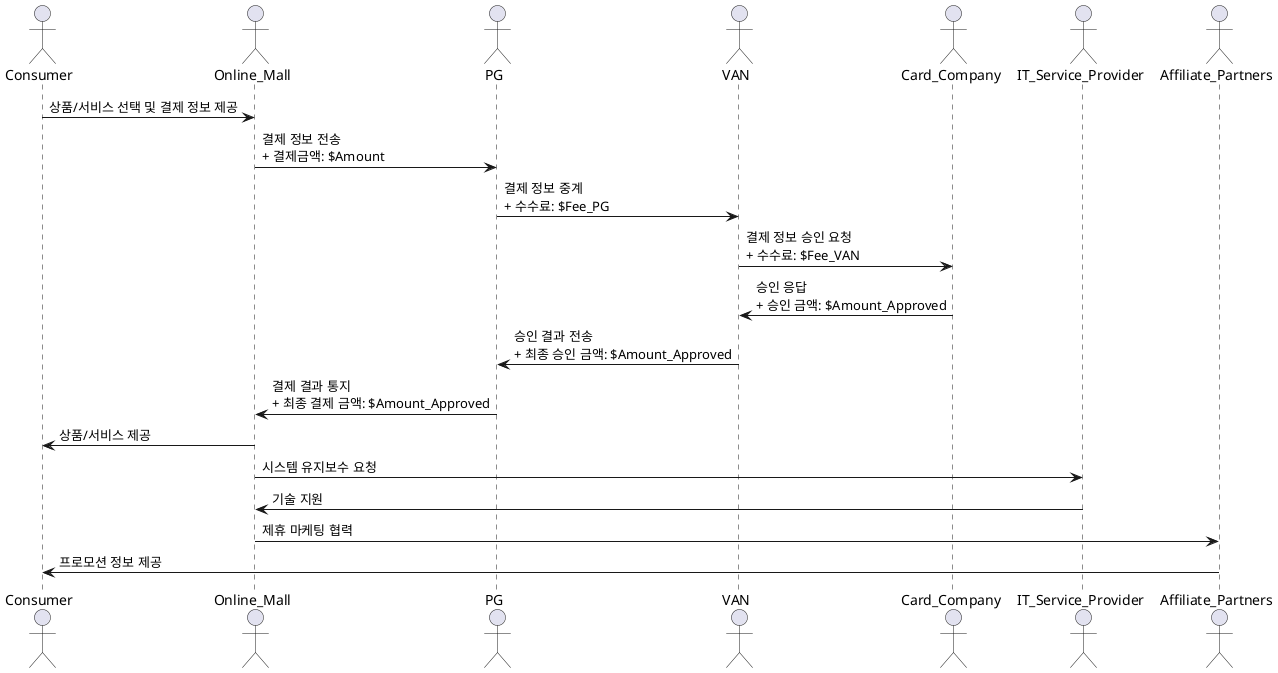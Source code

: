 @startuml
actor Consumer
actor Online_Mall
actor PG
actor VAN
actor Card_Company
actor IT_Service_Provider
actor Affiliate_Partners

Consumer -> Online_Mall : 상품/서비스 선택 및 결제 정보 제공
Online_Mall -> PG : 결제 정보 전송 \n+ 결제금액: $Amount
PG -> VAN : 결제 정보 중계 \n+ 수수료: $Fee_PG
VAN -> Card_Company : 결제 정보 승인 요청 \n+ 수수료: $Fee_VAN
Card_Company -> VAN : 승인 응답 \n+ 승인 금액: $Amount_Approved
VAN -> PG : 승인 결과 전송 \n+ 최종 승인 금액: $Amount_Approved
PG -> Online_Mall : 결제 결과 통지 \n+ 최종 결제 금액: $Amount_Approved
Online_Mall -> Consumer : 상품/서비스 제공
Online_Mall -> IT_Service_Provider : 시스템 유지보수 요청
IT_Service_Provider -> Online_Mall : 기술 지원
Online_Mall -> Affiliate_Partners : 제휴 마케팅 협력
Affiliate_Partners -> Consumer : 프로모션 정보 제공
@enduml
